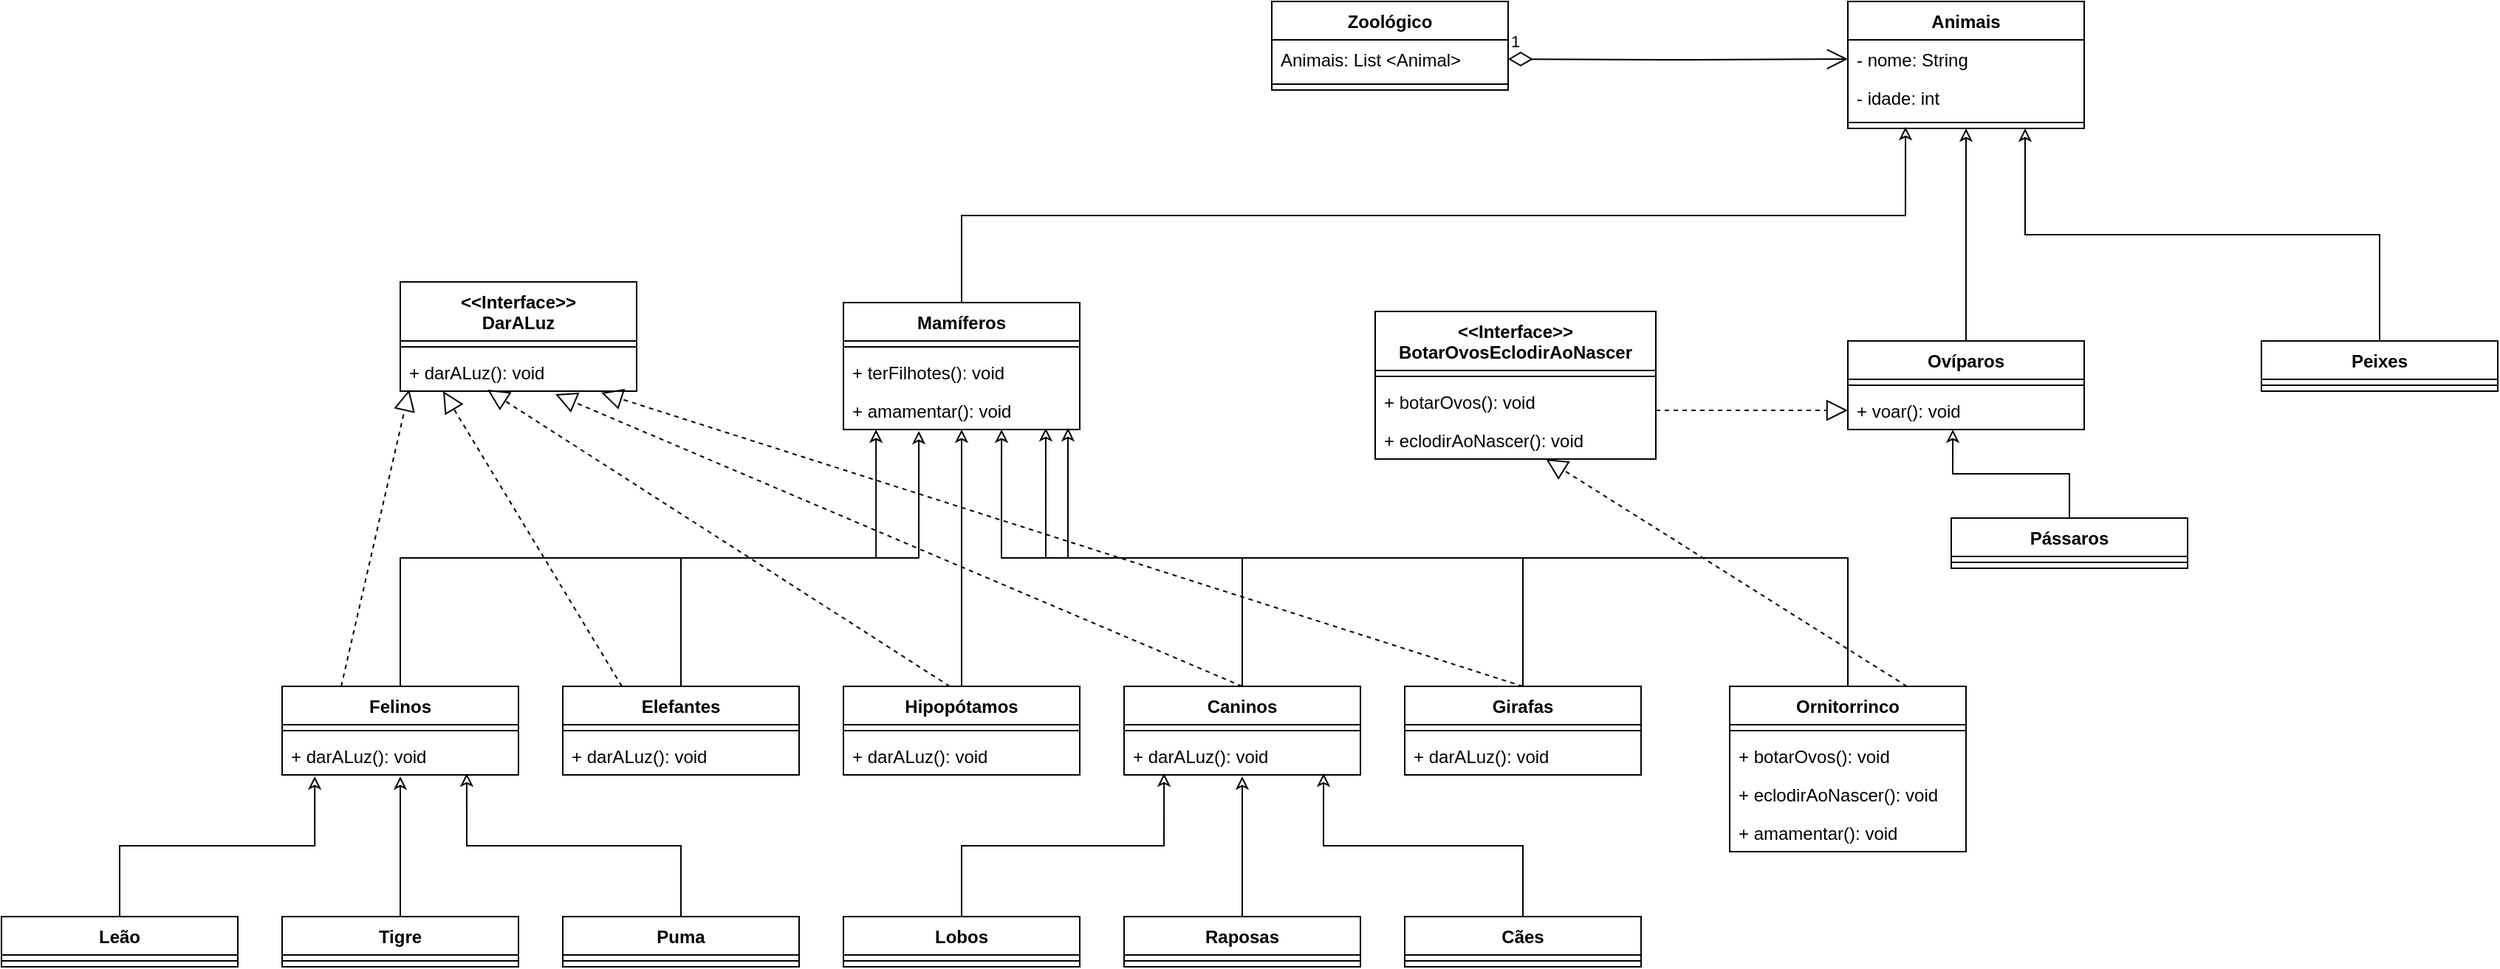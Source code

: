 <mxfile version="15.1.4" type="github">
  <diagram id="AXI-iKehqDf6gUb51_V0" name="Page-1">
    <mxGraphModel dx="2441" dy="682" grid="1" gridSize="10" guides="1" tooltips="1" connect="1" arrows="1" fold="1" page="1" pageScale="1" pageWidth="827" pageHeight="1169" math="0" shadow="0">
      <root>
        <mxCell id="0" />
        <mxCell id="1" parent="0" />
        <mxCell id="KPHBADnFTBT5gQEkyTwU-18" style="edgeStyle=orthogonalEdgeStyle;rounded=0;orthogonalLoop=1;jettySize=auto;html=1;entryX=0.244;entryY=0.875;entryDx=0;entryDy=0;entryPerimeter=0;endArrow=classic;endFill=0;" parent="1" source="KPHBADnFTBT5gQEkyTwU-1" target="KPHBADnFTBT5gQEkyTwU-7" edge="1">
          <mxGeometry relative="1" as="geometry" />
        </mxCell>
        <mxCell id="KPHBADnFTBT5gQEkyTwU-1" value="Mamíferos" style="swimlane;fontStyle=1;align=center;verticalAlign=top;childLayout=stackLayout;horizontal=1;startSize=26;horizontalStack=0;resizeParent=1;resizeParentMax=0;resizeLast=0;collapsible=1;marginBottom=0;" parent="1" vertex="1">
          <mxGeometry x="-150" y="284" width="160" height="86" as="geometry" />
        </mxCell>
        <mxCell id="KPHBADnFTBT5gQEkyTwU-3" value="" style="line;strokeWidth=1;fillColor=none;align=left;verticalAlign=middle;spacingTop=-1;spacingLeft=3;spacingRight=3;rotatable=0;labelPosition=right;points=[];portConstraint=eastwest;" parent="KPHBADnFTBT5gQEkyTwU-1" vertex="1">
          <mxGeometry y="26" width="160" height="8" as="geometry" />
        </mxCell>
        <mxCell id="KPHBADnFTBT5gQEkyTwU-4" value="+ terFilhotes(): void" style="text;strokeColor=none;fillColor=none;align=left;verticalAlign=top;spacingLeft=4;spacingRight=4;overflow=hidden;rotatable=0;points=[[0,0.5],[1,0.5]];portConstraint=eastwest;" parent="KPHBADnFTBT5gQEkyTwU-1" vertex="1">
          <mxGeometry y="34" width="160" height="26" as="geometry" />
        </mxCell>
        <mxCell id="KPHBADnFTBT5gQEkyTwU-24" value="+ amamentar(): void" style="text;strokeColor=none;fillColor=none;align=left;verticalAlign=top;spacingLeft=4;spacingRight=4;overflow=hidden;rotatable=0;points=[[0,0.5],[1,0.5]];portConstraint=eastwest;" parent="KPHBADnFTBT5gQEkyTwU-1" vertex="1">
          <mxGeometry y="60" width="160" height="26" as="geometry" />
        </mxCell>
        <mxCell id="KPHBADnFTBT5gQEkyTwU-5" value="Animais" style="swimlane;fontStyle=1;align=center;verticalAlign=top;childLayout=stackLayout;horizontal=1;startSize=26;horizontalStack=0;resizeParent=1;resizeParentMax=0;resizeLast=0;collapsible=1;marginBottom=0;" parent="1" vertex="1">
          <mxGeometry x="530" y="80" width="160" height="86" as="geometry" />
        </mxCell>
        <mxCell id="KPHBADnFTBT5gQEkyTwU-6" value="- nome: String" style="text;strokeColor=none;fillColor=none;align=left;verticalAlign=top;spacingLeft=4;spacingRight=4;overflow=hidden;rotatable=0;points=[[0,0.5],[1,0.5]];portConstraint=eastwest;" parent="KPHBADnFTBT5gQEkyTwU-5" vertex="1">
          <mxGeometry y="26" width="160" height="26" as="geometry" />
        </mxCell>
        <mxCell id="KPHBADnFTBT5gQEkyTwU-9" value="- idade: int" style="text;strokeColor=none;fillColor=none;align=left;verticalAlign=top;spacingLeft=4;spacingRight=4;overflow=hidden;rotatable=0;points=[[0,0.5],[1,0.5]];portConstraint=eastwest;" parent="KPHBADnFTBT5gQEkyTwU-5" vertex="1">
          <mxGeometry y="52" width="160" height="26" as="geometry" />
        </mxCell>
        <mxCell id="KPHBADnFTBT5gQEkyTwU-7" value="" style="line;strokeWidth=1;fillColor=none;align=left;verticalAlign=middle;spacingTop=-1;spacingLeft=3;spacingRight=3;rotatable=0;labelPosition=right;points=[];portConstraint=eastwest;" parent="KPHBADnFTBT5gQEkyTwU-5" vertex="1">
          <mxGeometry y="78" width="160" height="8" as="geometry" />
        </mxCell>
        <mxCell id="KPHBADnFTBT5gQEkyTwU-19" style="edgeStyle=orthogonalEdgeStyle;rounded=0;orthogonalLoop=1;jettySize=auto;html=1;exitX=0.5;exitY=0;exitDx=0;exitDy=0;entryX=0.5;entryY=1;entryDx=0;entryDy=0;endArrow=classic;endFill=0;" parent="1" source="KPHBADnFTBT5gQEkyTwU-10" target="KPHBADnFTBT5gQEkyTwU-5" edge="1">
          <mxGeometry relative="1" as="geometry" />
        </mxCell>
        <mxCell id="KPHBADnFTBT5gQEkyTwU-10" value="Ovíparos" style="swimlane;fontStyle=1;align=center;verticalAlign=top;childLayout=stackLayout;horizontal=1;startSize=26;horizontalStack=0;resizeParent=1;resizeParentMax=0;resizeLast=0;collapsible=1;marginBottom=0;" parent="1" vertex="1">
          <mxGeometry x="530" y="310" width="160" height="60" as="geometry" />
        </mxCell>
        <mxCell id="KPHBADnFTBT5gQEkyTwU-12" value="" style="line;strokeWidth=1;fillColor=none;align=left;verticalAlign=middle;spacingTop=-1;spacingLeft=3;spacingRight=3;rotatable=0;labelPosition=right;points=[];portConstraint=eastwest;" parent="KPHBADnFTBT5gQEkyTwU-10" vertex="1">
          <mxGeometry y="26" width="160" height="8" as="geometry" />
        </mxCell>
        <mxCell id="KPHBADnFTBT5gQEkyTwU-13" value="+ voar(): void" style="text;strokeColor=none;fillColor=none;align=left;verticalAlign=top;spacingLeft=4;spacingRight=4;overflow=hidden;rotatable=0;points=[[0,0.5],[1,0.5]];portConstraint=eastwest;" parent="KPHBADnFTBT5gQEkyTwU-10" vertex="1">
          <mxGeometry y="34" width="160" height="26" as="geometry" />
        </mxCell>
        <mxCell id="KPHBADnFTBT5gQEkyTwU-20" style="edgeStyle=orthogonalEdgeStyle;rounded=0;orthogonalLoop=1;jettySize=auto;html=1;exitX=0.5;exitY=0;exitDx=0;exitDy=0;entryX=0.75;entryY=1;entryDx=0;entryDy=0;endArrow=classic;endFill=0;" parent="1" source="KPHBADnFTBT5gQEkyTwU-14" target="KPHBADnFTBT5gQEkyTwU-5" edge="1">
          <mxGeometry relative="1" as="geometry" />
        </mxCell>
        <mxCell id="KPHBADnFTBT5gQEkyTwU-14" value="Peixes" style="swimlane;fontStyle=1;align=center;verticalAlign=top;childLayout=stackLayout;horizontal=1;startSize=26;horizontalStack=0;resizeParent=1;resizeParentMax=0;resizeLast=0;collapsible=1;marginBottom=0;" parent="1" vertex="1">
          <mxGeometry x="810" y="310" width="160" height="34" as="geometry" />
        </mxCell>
        <mxCell id="KPHBADnFTBT5gQEkyTwU-16" value="" style="line;strokeWidth=1;fillColor=none;align=left;verticalAlign=middle;spacingTop=-1;spacingLeft=3;spacingRight=3;rotatable=0;labelPosition=right;points=[];portConstraint=eastwest;" parent="KPHBADnFTBT5gQEkyTwU-14" vertex="1">
          <mxGeometry y="26" width="160" height="8" as="geometry" />
        </mxCell>
        <mxCell id="KPHBADnFTBT5gQEkyTwU-89" style="edgeStyle=orthogonalEdgeStyle;rounded=0;orthogonalLoop=1;jettySize=auto;html=1;entryX=0.669;entryY=1;entryDx=0;entryDy=0;entryPerimeter=0;endArrow=classic;endFill=0;" parent="1" source="KPHBADnFTBT5gQEkyTwU-25" target="KPHBADnFTBT5gQEkyTwU-24" edge="1">
          <mxGeometry relative="1" as="geometry" />
        </mxCell>
        <mxCell id="KPHBADnFTBT5gQEkyTwU-25" value="Caninos" style="swimlane;fontStyle=1;align=center;verticalAlign=top;childLayout=stackLayout;horizontal=1;startSize=26;horizontalStack=0;resizeParent=1;resizeParentMax=0;resizeLast=0;collapsible=1;marginBottom=0;" parent="1" vertex="1">
          <mxGeometry x="40" y="544" width="160" height="60" as="geometry" />
        </mxCell>
        <mxCell id="KPHBADnFTBT5gQEkyTwU-27" value="" style="line;strokeWidth=1;fillColor=none;align=left;verticalAlign=middle;spacingTop=-1;spacingLeft=3;spacingRight=3;rotatable=0;labelPosition=right;points=[];portConstraint=eastwest;" parent="KPHBADnFTBT5gQEkyTwU-25" vertex="1">
          <mxGeometry y="26" width="160" height="8" as="geometry" />
        </mxCell>
        <mxCell id="KPHBADnFTBT5gQEkyTwU-28" value="+ darALuz(): void" style="text;strokeColor=none;fillColor=none;align=left;verticalAlign=top;spacingLeft=4;spacingRight=4;overflow=hidden;rotatable=0;points=[[0,0.5],[1,0.5]];portConstraint=eastwest;" parent="KPHBADnFTBT5gQEkyTwU-25" vertex="1">
          <mxGeometry y="34" width="160" height="26" as="geometry" />
        </mxCell>
        <mxCell id="KPHBADnFTBT5gQEkyTwU-87" style="edgeStyle=orthogonalEdgeStyle;rounded=0;orthogonalLoop=1;jettySize=auto;html=1;entryX=0.319;entryY=1.038;entryDx=0;entryDy=0;entryPerimeter=0;endArrow=classic;endFill=0;" parent="1" source="KPHBADnFTBT5gQEkyTwU-29" target="KPHBADnFTBT5gQEkyTwU-24" edge="1">
          <mxGeometry relative="1" as="geometry" />
        </mxCell>
        <mxCell id="KPHBADnFTBT5gQEkyTwU-29" value="Elefantes" style="swimlane;fontStyle=1;align=center;verticalAlign=top;childLayout=stackLayout;horizontal=1;startSize=26;horizontalStack=0;resizeParent=1;resizeParentMax=0;resizeLast=0;collapsible=1;marginBottom=0;" parent="1" vertex="1">
          <mxGeometry x="-340" y="544" width="160" height="60" as="geometry" />
        </mxCell>
        <mxCell id="KPHBADnFTBT5gQEkyTwU-31" value="" style="line;strokeWidth=1;fillColor=none;align=left;verticalAlign=middle;spacingTop=-1;spacingLeft=3;spacingRight=3;rotatable=0;labelPosition=right;points=[];portConstraint=eastwest;" parent="KPHBADnFTBT5gQEkyTwU-29" vertex="1">
          <mxGeometry y="26" width="160" height="8" as="geometry" />
        </mxCell>
        <mxCell id="KPHBADnFTBT5gQEkyTwU-32" value="+ darALuz(): void" style="text;strokeColor=none;fillColor=none;align=left;verticalAlign=top;spacingLeft=4;spacingRight=4;overflow=hidden;rotatable=0;points=[[0,0.5],[1,0.5]];portConstraint=eastwest;" parent="KPHBADnFTBT5gQEkyTwU-29" vertex="1">
          <mxGeometry y="34" width="160" height="26" as="geometry" />
        </mxCell>
        <mxCell id="KPHBADnFTBT5gQEkyTwU-88" style="edgeStyle=orthogonalEdgeStyle;rounded=0;orthogonalLoop=1;jettySize=auto;html=1;entryX=0.5;entryY=1;entryDx=0;entryDy=0;entryPerimeter=0;endArrow=classic;endFill=0;" parent="1" source="KPHBADnFTBT5gQEkyTwU-33" target="KPHBADnFTBT5gQEkyTwU-24" edge="1">
          <mxGeometry relative="1" as="geometry" />
        </mxCell>
        <mxCell id="KPHBADnFTBT5gQEkyTwU-33" value="Hipopótamos" style="swimlane;fontStyle=1;align=center;verticalAlign=top;childLayout=stackLayout;horizontal=1;startSize=26;horizontalStack=0;resizeParent=1;resizeParentMax=0;resizeLast=0;collapsible=1;marginBottom=0;" parent="1" vertex="1">
          <mxGeometry x="-150" y="544" width="160" height="60" as="geometry" />
        </mxCell>
        <mxCell id="KPHBADnFTBT5gQEkyTwU-35" value="" style="line;strokeWidth=1;fillColor=none;align=left;verticalAlign=middle;spacingTop=-1;spacingLeft=3;spacingRight=3;rotatable=0;labelPosition=right;points=[];portConstraint=eastwest;" parent="KPHBADnFTBT5gQEkyTwU-33" vertex="1">
          <mxGeometry y="26" width="160" height="8" as="geometry" />
        </mxCell>
        <mxCell id="KPHBADnFTBT5gQEkyTwU-36" value="+ darALuz(): void" style="text;strokeColor=none;fillColor=none;align=left;verticalAlign=top;spacingLeft=4;spacingRight=4;overflow=hidden;rotatable=0;points=[[0,0.5],[1,0.5]];portConstraint=eastwest;" parent="KPHBADnFTBT5gQEkyTwU-33" vertex="1">
          <mxGeometry y="34" width="160" height="26" as="geometry" />
        </mxCell>
        <mxCell id="KPHBADnFTBT5gQEkyTwU-90" style="edgeStyle=orthogonalEdgeStyle;rounded=0;orthogonalLoop=1;jettySize=auto;html=1;entryX=0.856;entryY=0.962;entryDx=0;entryDy=0;entryPerimeter=0;endArrow=classic;endFill=0;" parent="1" source="KPHBADnFTBT5gQEkyTwU-37" target="KPHBADnFTBT5gQEkyTwU-24" edge="1">
          <mxGeometry relative="1" as="geometry" />
        </mxCell>
        <mxCell id="KPHBADnFTBT5gQEkyTwU-37" value="Girafas" style="swimlane;fontStyle=1;align=center;verticalAlign=top;childLayout=stackLayout;horizontal=1;startSize=26;horizontalStack=0;resizeParent=1;resizeParentMax=0;resizeLast=0;collapsible=1;marginBottom=0;" parent="1" vertex="1">
          <mxGeometry x="230" y="544" width="160" height="60" as="geometry" />
        </mxCell>
        <mxCell id="KPHBADnFTBT5gQEkyTwU-39" value="" style="line;strokeWidth=1;fillColor=none;align=left;verticalAlign=middle;spacingTop=-1;spacingLeft=3;spacingRight=3;rotatable=0;labelPosition=right;points=[];portConstraint=eastwest;" parent="KPHBADnFTBT5gQEkyTwU-37" vertex="1">
          <mxGeometry y="26" width="160" height="8" as="geometry" />
        </mxCell>
        <mxCell id="KPHBADnFTBT5gQEkyTwU-40" value="+ darALuz(): void" style="text;strokeColor=none;fillColor=none;align=left;verticalAlign=top;spacingLeft=4;spacingRight=4;overflow=hidden;rotatable=0;points=[[0,0.5],[1,0.5]];portConstraint=eastwest;" parent="KPHBADnFTBT5gQEkyTwU-37" vertex="1">
          <mxGeometry y="34" width="160" height="26" as="geometry" />
        </mxCell>
        <mxCell id="KPHBADnFTBT5gQEkyTwU-86" style="edgeStyle=orthogonalEdgeStyle;rounded=0;orthogonalLoop=1;jettySize=auto;html=1;entryX=0.138;entryY=1;entryDx=0;entryDy=0;entryPerimeter=0;endArrow=classic;endFill=0;" parent="1" source="KPHBADnFTBT5gQEkyTwU-41" target="KPHBADnFTBT5gQEkyTwU-24" edge="1">
          <mxGeometry relative="1" as="geometry" />
        </mxCell>
        <mxCell id="KPHBADnFTBT5gQEkyTwU-41" value="Felinos" style="swimlane;fontStyle=1;align=center;verticalAlign=top;childLayout=stackLayout;horizontal=1;startSize=26;horizontalStack=0;resizeParent=1;resizeParentMax=0;resizeLast=0;collapsible=1;marginBottom=0;" parent="1" vertex="1">
          <mxGeometry x="-530" y="544" width="160" height="60" as="geometry" />
        </mxCell>
        <mxCell id="KPHBADnFTBT5gQEkyTwU-43" value="" style="line;strokeWidth=1;fillColor=none;align=left;verticalAlign=middle;spacingTop=-1;spacingLeft=3;spacingRight=3;rotatable=0;labelPosition=right;points=[];portConstraint=eastwest;" parent="KPHBADnFTBT5gQEkyTwU-41" vertex="1">
          <mxGeometry y="26" width="160" height="8" as="geometry" />
        </mxCell>
        <mxCell id="KPHBADnFTBT5gQEkyTwU-44" value="+ darALuz(): void" style="text;strokeColor=none;fillColor=none;align=left;verticalAlign=top;spacingLeft=4;spacingRight=4;overflow=hidden;rotatable=0;points=[[0,0.5],[1,0.5]];portConstraint=eastwest;" parent="KPHBADnFTBT5gQEkyTwU-41" vertex="1">
          <mxGeometry y="34" width="160" height="26" as="geometry" />
        </mxCell>
        <mxCell id="KPHBADnFTBT5gQEkyTwU-80" style="edgeStyle=orthogonalEdgeStyle;rounded=0;orthogonalLoop=1;jettySize=auto;html=1;entryX=0.138;entryY=1.038;entryDx=0;entryDy=0;entryPerimeter=0;endArrow=classic;endFill=0;" parent="1" source="KPHBADnFTBT5gQEkyTwU-45" target="KPHBADnFTBT5gQEkyTwU-44" edge="1">
          <mxGeometry relative="1" as="geometry" />
        </mxCell>
        <mxCell id="KPHBADnFTBT5gQEkyTwU-45" value="Leão" style="swimlane;fontStyle=1;align=center;verticalAlign=top;childLayout=stackLayout;horizontal=1;startSize=26;horizontalStack=0;resizeParent=1;resizeParentMax=0;resizeLast=0;collapsible=1;marginBottom=0;" parent="1" vertex="1">
          <mxGeometry x="-720" y="700" width="160" height="34" as="geometry" />
        </mxCell>
        <mxCell id="KPHBADnFTBT5gQEkyTwU-47" value="" style="line;strokeWidth=1;fillColor=none;align=left;verticalAlign=middle;spacingTop=-1;spacingLeft=3;spacingRight=3;rotatable=0;labelPosition=right;points=[];portConstraint=eastwest;" parent="KPHBADnFTBT5gQEkyTwU-45" vertex="1">
          <mxGeometry y="26" width="160" height="8" as="geometry" />
        </mxCell>
        <mxCell id="KPHBADnFTBT5gQEkyTwU-81" style="edgeStyle=orthogonalEdgeStyle;rounded=0;orthogonalLoop=1;jettySize=auto;html=1;exitX=0.5;exitY=0;exitDx=0;exitDy=0;entryX=0.5;entryY=1.038;entryDx=0;entryDy=0;entryPerimeter=0;endArrow=classic;endFill=0;" parent="1" source="KPHBADnFTBT5gQEkyTwU-49" target="KPHBADnFTBT5gQEkyTwU-44" edge="1">
          <mxGeometry relative="1" as="geometry" />
        </mxCell>
        <mxCell id="KPHBADnFTBT5gQEkyTwU-49" value="Tigre" style="swimlane;fontStyle=1;align=center;verticalAlign=top;childLayout=stackLayout;horizontal=1;startSize=26;horizontalStack=0;resizeParent=1;resizeParentMax=0;resizeLast=0;collapsible=1;marginBottom=0;" parent="1" vertex="1">
          <mxGeometry x="-530" y="700" width="160" height="34" as="geometry" />
        </mxCell>
        <mxCell id="KPHBADnFTBT5gQEkyTwU-51" value="" style="line;strokeWidth=1;fillColor=none;align=left;verticalAlign=middle;spacingTop=-1;spacingLeft=3;spacingRight=3;rotatable=0;labelPosition=right;points=[];portConstraint=eastwest;" parent="KPHBADnFTBT5gQEkyTwU-49" vertex="1">
          <mxGeometry y="26" width="160" height="8" as="geometry" />
        </mxCell>
        <mxCell id="KPHBADnFTBT5gQEkyTwU-82" style="edgeStyle=orthogonalEdgeStyle;rounded=0;orthogonalLoop=1;jettySize=auto;html=1;entryX=0.781;entryY=0.962;entryDx=0;entryDy=0;entryPerimeter=0;endArrow=classic;endFill=0;" parent="1" source="KPHBADnFTBT5gQEkyTwU-53" target="KPHBADnFTBT5gQEkyTwU-44" edge="1">
          <mxGeometry relative="1" as="geometry" />
        </mxCell>
        <mxCell id="KPHBADnFTBT5gQEkyTwU-53" value="Puma" style="swimlane;fontStyle=1;align=center;verticalAlign=top;childLayout=stackLayout;horizontal=1;startSize=26;horizontalStack=0;resizeParent=1;resizeParentMax=0;resizeLast=0;collapsible=1;marginBottom=0;" parent="1" vertex="1">
          <mxGeometry x="-340" y="700" width="160" height="34" as="geometry" />
        </mxCell>
        <mxCell id="KPHBADnFTBT5gQEkyTwU-55" value="" style="line;strokeWidth=1;fillColor=none;align=left;verticalAlign=middle;spacingTop=-1;spacingLeft=3;spacingRight=3;rotatable=0;labelPosition=right;points=[];portConstraint=eastwest;" parent="KPHBADnFTBT5gQEkyTwU-53" vertex="1">
          <mxGeometry y="26" width="160" height="8" as="geometry" />
        </mxCell>
        <mxCell id="KPHBADnFTBT5gQEkyTwU-83" style="edgeStyle=orthogonalEdgeStyle;rounded=0;orthogonalLoop=1;jettySize=auto;html=1;entryX=0.169;entryY=0.962;entryDx=0;entryDy=0;entryPerimeter=0;endArrow=classic;endFill=0;" parent="1" source="KPHBADnFTBT5gQEkyTwU-57" target="KPHBADnFTBT5gQEkyTwU-28" edge="1">
          <mxGeometry relative="1" as="geometry" />
        </mxCell>
        <mxCell id="KPHBADnFTBT5gQEkyTwU-57" value="Lobos" style="swimlane;fontStyle=1;align=center;verticalAlign=top;childLayout=stackLayout;horizontal=1;startSize=26;horizontalStack=0;resizeParent=1;resizeParentMax=0;resizeLast=0;collapsible=1;marginBottom=0;" parent="1" vertex="1">
          <mxGeometry x="-150" y="700" width="160" height="34" as="geometry" />
        </mxCell>
        <mxCell id="KPHBADnFTBT5gQEkyTwU-59" value="" style="line;strokeWidth=1;fillColor=none;align=left;verticalAlign=middle;spacingTop=-1;spacingLeft=3;spacingRight=3;rotatable=0;labelPosition=right;points=[];portConstraint=eastwest;" parent="KPHBADnFTBT5gQEkyTwU-57" vertex="1">
          <mxGeometry y="26" width="160" height="8" as="geometry" />
        </mxCell>
        <mxCell id="KPHBADnFTBT5gQEkyTwU-84" style="edgeStyle=orthogonalEdgeStyle;rounded=0;orthogonalLoop=1;jettySize=auto;html=1;entryX=0.5;entryY=1.038;entryDx=0;entryDy=0;entryPerimeter=0;endArrow=classic;endFill=0;" parent="1" source="KPHBADnFTBT5gQEkyTwU-61" target="KPHBADnFTBT5gQEkyTwU-28" edge="1">
          <mxGeometry relative="1" as="geometry" />
        </mxCell>
        <mxCell id="KPHBADnFTBT5gQEkyTwU-61" value="Raposas" style="swimlane;fontStyle=1;align=center;verticalAlign=top;childLayout=stackLayout;horizontal=1;startSize=26;horizontalStack=0;resizeParent=1;resizeParentMax=0;resizeLast=0;collapsible=1;marginBottom=0;" parent="1" vertex="1">
          <mxGeometry x="40" y="700" width="160" height="34" as="geometry" />
        </mxCell>
        <mxCell id="KPHBADnFTBT5gQEkyTwU-63" value="" style="line;strokeWidth=1;fillColor=none;align=left;verticalAlign=middle;spacingTop=-1;spacingLeft=3;spacingRight=3;rotatable=0;labelPosition=right;points=[];portConstraint=eastwest;" parent="KPHBADnFTBT5gQEkyTwU-61" vertex="1">
          <mxGeometry y="26" width="160" height="8" as="geometry" />
        </mxCell>
        <mxCell id="KPHBADnFTBT5gQEkyTwU-85" style="edgeStyle=orthogonalEdgeStyle;rounded=0;orthogonalLoop=1;jettySize=auto;html=1;entryX=0.844;entryY=0.962;entryDx=0;entryDy=0;entryPerimeter=0;endArrow=classic;endFill=0;" parent="1" source="KPHBADnFTBT5gQEkyTwU-65" target="KPHBADnFTBT5gQEkyTwU-28" edge="1">
          <mxGeometry relative="1" as="geometry" />
        </mxCell>
        <mxCell id="KPHBADnFTBT5gQEkyTwU-65" value="Cães" style="swimlane;fontStyle=1;align=center;verticalAlign=top;childLayout=stackLayout;horizontal=1;startSize=26;horizontalStack=0;resizeParent=1;resizeParentMax=0;resizeLast=0;collapsible=1;marginBottom=0;" parent="1" vertex="1">
          <mxGeometry x="230" y="700" width="160" height="34" as="geometry" />
        </mxCell>
        <mxCell id="KPHBADnFTBT5gQEkyTwU-67" value="" style="line;strokeWidth=1;fillColor=none;align=left;verticalAlign=middle;spacingTop=-1;spacingLeft=3;spacingRight=3;rotatable=0;labelPosition=right;points=[];portConstraint=eastwest;" parent="KPHBADnFTBT5gQEkyTwU-65" vertex="1">
          <mxGeometry y="26" width="160" height="8" as="geometry" />
        </mxCell>
        <mxCell id="KPHBADnFTBT5gQEkyTwU-92" style="edgeStyle=orthogonalEdgeStyle;rounded=0;orthogonalLoop=1;jettySize=auto;html=1;endArrow=classic;endFill=0;entryX=0.444;entryY=1;entryDx=0;entryDy=0;entryPerimeter=0;" parent="1" source="KPHBADnFTBT5gQEkyTwU-72" target="KPHBADnFTBT5gQEkyTwU-13" edge="1">
          <mxGeometry relative="1" as="geometry">
            <mxPoint x="600" y="410" as="targetPoint" />
          </mxGeometry>
        </mxCell>
        <mxCell id="KPHBADnFTBT5gQEkyTwU-72" value="Pássaros" style="swimlane;fontStyle=1;align=center;verticalAlign=top;childLayout=stackLayout;horizontal=1;startSize=26;horizontalStack=0;resizeParent=1;resizeParentMax=0;resizeLast=0;collapsible=1;marginBottom=0;" parent="1" vertex="1">
          <mxGeometry x="600" y="430" width="160" height="34" as="geometry" />
        </mxCell>
        <mxCell id="KPHBADnFTBT5gQEkyTwU-74" value="" style="line;strokeWidth=1;fillColor=none;align=left;verticalAlign=middle;spacingTop=-1;spacingLeft=3;spacingRight=3;rotatable=0;labelPosition=right;points=[];portConstraint=eastwest;" parent="KPHBADnFTBT5gQEkyTwU-72" vertex="1">
          <mxGeometry y="26" width="160" height="8" as="geometry" />
        </mxCell>
        <mxCell id="GZ3L64AyCh6zNMkx3Imd-5" style="edgeStyle=orthogonalEdgeStyle;rounded=0;orthogonalLoop=1;jettySize=auto;html=1;entryX=0.95;entryY=0.962;entryDx=0;entryDy=0;entryPerimeter=0;endArrow=classic;endFill=0;" edge="1" parent="1" source="KPHBADnFTBT5gQEkyTwU-94" target="KPHBADnFTBT5gQEkyTwU-24">
          <mxGeometry relative="1" as="geometry" />
        </mxCell>
        <mxCell id="KPHBADnFTBT5gQEkyTwU-94" value="Ornitorrinco" style="swimlane;fontStyle=1;align=center;verticalAlign=top;childLayout=stackLayout;horizontal=1;startSize=26;horizontalStack=0;resizeParent=1;resizeParentMax=0;resizeLast=0;collapsible=1;marginBottom=0;" parent="1" vertex="1">
          <mxGeometry x="450" y="544" width="160" height="112" as="geometry" />
        </mxCell>
        <mxCell id="KPHBADnFTBT5gQEkyTwU-96" value="" style="line;strokeWidth=1;fillColor=none;align=left;verticalAlign=middle;spacingTop=-1;spacingLeft=3;spacingRight=3;rotatable=0;labelPosition=right;points=[];portConstraint=eastwest;" parent="KPHBADnFTBT5gQEkyTwU-94" vertex="1">
          <mxGeometry y="26" width="160" height="8" as="geometry" />
        </mxCell>
        <mxCell id="KPHBADnFTBT5gQEkyTwU-97" value="+ botarOvos(): void" style="text;strokeColor=none;fillColor=none;align=left;verticalAlign=top;spacingLeft=4;spacingRight=4;overflow=hidden;rotatable=0;points=[[0,0.5],[1,0.5]];portConstraint=eastwest;" parent="KPHBADnFTBT5gQEkyTwU-94" vertex="1">
          <mxGeometry y="34" width="160" height="26" as="geometry" />
        </mxCell>
        <mxCell id="KPHBADnFTBT5gQEkyTwU-120" value="+ eclodirAoNascer(): void" style="text;strokeColor=none;fillColor=none;align=left;verticalAlign=top;spacingLeft=4;spacingRight=4;overflow=hidden;rotatable=0;points=[[0,0.5],[1,0.5]];portConstraint=eastwest;" parent="KPHBADnFTBT5gQEkyTwU-94" vertex="1">
          <mxGeometry y="60" width="160" height="26" as="geometry" />
        </mxCell>
        <mxCell id="KPHBADnFTBT5gQEkyTwU-121" value="+ amamentar(): void" style="text;strokeColor=none;fillColor=none;align=left;verticalAlign=top;spacingLeft=4;spacingRight=4;overflow=hidden;rotatable=0;points=[[0,0.5],[1,0.5]];portConstraint=eastwest;" parent="KPHBADnFTBT5gQEkyTwU-94" vertex="1">
          <mxGeometry y="86" width="160" height="26" as="geometry" />
        </mxCell>
        <mxCell id="KPHBADnFTBT5gQEkyTwU-98" value="Zoológico" style="swimlane;fontStyle=1;align=center;verticalAlign=top;childLayout=stackLayout;horizontal=1;startSize=26;horizontalStack=0;resizeParent=1;resizeParentMax=0;resizeLast=0;collapsible=1;marginBottom=0;" parent="1" vertex="1">
          <mxGeometry x="140" y="80" width="160" height="60" as="geometry" />
        </mxCell>
        <mxCell id="KPHBADnFTBT5gQEkyTwU-99" value="Animais: List &lt;Animal&gt;" style="text;strokeColor=none;fillColor=none;align=left;verticalAlign=top;spacingLeft=4;spacingRight=4;overflow=hidden;rotatable=0;points=[[0,0.5],[1,0.5]];portConstraint=eastwest;" parent="KPHBADnFTBT5gQEkyTwU-98" vertex="1">
          <mxGeometry y="26" width="160" height="26" as="geometry" />
        </mxCell>
        <mxCell id="KPHBADnFTBT5gQEkyTwU-100" value="" style="line;strokeWidth=1;fillColor=none;align=left;verticalAlign=middle;spacingTop=-1;spacingLeft=3;spacingRight=3;rotatable=0;labelPosition=right;points=[];portConstraint=eastwest;" parent="KPHBADnFTBT5gQEkyTwU-98" vertex="1">
          <mxGeometry y="52" width="160" height="8" as="geometry" />
        </mxCell>
        <mxCell id="KPHBADnFTBT5gQEkyTwU-102" value="1" style="endArrow=open;html=1;endSize=12;startArrow=diamondThin;startSize=14;startFill=0;edgeStyle=orthogonalEdgeStyle;align=left;verticalAlign=bottom;entryX=0;entryY=0.5;entryDx=0;entryDy=0;" parent="1" target="KPHBADnFTBT5gQEkyTwU-6" edge="1">
          <mxGeometry x="-1" y="3" relative="1" as="geometry">
            <mxPoint x="300" y="119" as="sourcePoint" />
            <mxPoint x="400" y="230" as="targetPoint" />
          </mxGeometry>
        </mxCell>
        <mxCell id="KPHBADnFTBT5gQEkyTwU-103" value="&lt;&lt;Interface&gt;&gt;&#xa;BotarOvosEclodirAoNascer" style="swimlane;fontStyle=1;align=center;verticalAlign=top;childLayout=stackLayout;horizontal=1;startSize=40;horizontalStack=0;resizeParent=1;resizeParentMax=0;resizeLast=0;collapsible=1;marginBottom=0;" parent="1" vertex="1">
          <mxGeometry x="210" y="290" width="190" height="100" as="geometry" />
        </mxCell>
        <mxCell id="KPHBADnFTBT5gQEkyTwU-105" value="" style="line;strokeWidth=1;fillColor=none;align=left;verticalAlign=middle;spacingTop=-1;spacingLeft=3;spacingRight=3;rotatable=0;labelPosition=right;points=[];portConstraint=eastwest;" parent="KPHBADnFTBT5gQEkyTwU-103" vertex="1">
          <mxGeometry y="40" width="190" height="8" as="geometry" />
        </mxCell>
        <mxCell id="KPHBADnFTBT5gQEkyTwU-106" value="+ botarOvos(): void" style="text;strokeColor=none;fillColor=none;align=left;verticalAlign=top;spacingLeft=4;spacingRight=4;overflow=hidden;rotatable=0;points=[[0,0.5],[1,0.5]];portConstraint=eastwest;" parent="KPHBADnFTBT5gQEkyTwU-103" vertex="1">
          <mxGeometry y="48" width="190" height="26" as="geometry" />
        </mxCell>
        <mxCell id="GZ3L64AyCh6zNMkx3Imd-3" value="+ eclodirAoNascer(): void" style="text;strokeColor=none;fillColor=none;align=left;verticalAlign=top;spacingLeft=4;spacingRight=4;overflow=hidden;rotatable=0;points=[[0,0.5],[1,0.5]];portConstraint=eastwest;" vertex="1" parent="KPHBADnFTBT5gQEkyTwU-103">
          <mxGeometry y="74" width="190" height="26" as="geometry" />
        </mxCell>
        <mxCell id="KPHBADnFTBT5gQEkyTwU-114" value="&lt;&lt;Interface&gt;&gt;&#xa;DarALuz" style="swimlane;fontStyle=1;align=center;verticalAlign=top;childLayout=stackLayout;horizontal=1;startSize=40;horizontalStack=0;resizeParent=1;resizeParentMax=0;resizeLast=0;collapsible=1;marginBottom=0;" parent="1" vertex="1">
          <mxGeometry x="-450" y="270" width="160" height="74" as="geometry" />
        </mxCell>
        <mxCell id="KPHBADnFTBT5gQEkyTwU-116" value="" style="line;strokeWidth=1;fillColor=none;align=left;verticalAlign=middle;spacingTop=-1;spacingLeft=3;spacingRight=3;rotatable=0;labelPosition=right;points=[];portConstraint=eastwest;" parent="KPHBADnFTBT5gQEkyTwU-114" vertex="1">
          <mxGeometry y="40" width="160" height="8" as="geometry" />
        </mxCell>
        <mxCell id="KPHBADnFTBT5gQEkyTwU-117" value="+ darALuz(): void" style="text;strokeColor=none;fillColor=none;align=left;verticalAlign=top;spacingLeft=4;spacingRight=4;overflow=hidden;rotatable=0;points=[[0,0.5],[1,0.5]];portConstraint=eastwest;" parent="KPHBADnFTBT5gQEkyTwU-114" vertex="1">
          <mxGeometry y="48" width="160" height="26" as="geometry" />
        </mxCell>
        <mxCell id="GZ3L64AyCh6zNMkx3Imd-1" value="" style="endArrow=block;dashed=1;endFill=0;endSize=12;html=1;entryX=0;entryY=0.5;entryDx=0;entryDy=0;" edge="1" parent="1" target="KPHBADnFTBT5gQEkyTwU-13">
          <mxGeometry width="160" relative="1" as="geometry">
            <mxPoint x="400" y="357" as="sourcePoint" />
            <mxPoint x="350" y="540" as="targetPoint" />
          </mxGeometry>
        </mxCell>
        <mxCell id="GZ3L64AyCh6zNMkx3Imd-6" value="" style="endArrow=block;dashed=1;endFill=0;endSize=12;html=1;exitX=0.75;exitY=0;exitDx=0;exitDy=0;" edge="1" parent="1" source="KPHBADnFTBT5gQEkyTwU-94" target="GZ3L64AyCh6zNMkx3Imd-3">
          <mxGeometry width="160" relative="1" as="geometry">
            <mxPoint x="140" y="500" as="sourcePoint" />
            <mxPoint x="300" y="500" as="targetPoint" />
          </mxGeometry>
        </mxCell>
        <mxCell id="GZ3L64AyCh6zNMkx3Imd-7" value="" style="endArrow=block;dashed=1;endFill=0;endSize=12;html=1;exitX=0.25;exitY=0;exitDx=0;exitDy=0;entryX=0.038;entryY=0.962;entryDx=0;entryDy=0;entryPerimeter=0;" edge="1" parent="1" source="KPHBADnFTBT5gQEkyTwU-41" target="KPHBADnFTBT5gQEkyTwU-117">
          <mxGeometry width="160" relative="1" as="geometry">
            <mxPoint x="-120" y="510" as="sourcePoint" />
            <mxPoint x="40" y="510" as="targetPoint" />
          </mxGeometry>
        </mxCell>
        <mxCell id="GZ3L64AyCh6zNMkx3Imd-8" value="" style="endArrow=block;dashed=1;endFill=0;endSize=12;html=1;exitX=0.25;exitY=0;exitDx=0;exitDy=0;entryX=0.181;entryY=1;entryDx=0;entryDy=0;entryPerimeter=0;" edge="1" parent="1" source="KPHBADnFTBT5gQEkyTwU-29" target="KPHBADnFTBT5gQEkyTwU-117">
          <mxGeometry width="160" relative="1" as="geometry">
            <mxPoint x="-120" y="510" as="sourcePoint" />
            <mxPoint x="-430" y="389" as="targetPoint" />
          </mxGeometry>
        </mxCell>
        <mxCell id="GZ3L64AyCh6zNMkx3Imd-9" value="" style="endArrow=block;dashed=1;endFill=0;endSize=12;html=1;exitX=0.45;exitY=0;exitDx=0;exitDy=0;exitPerimeter=0;entryX=0.369;entryY=0.962;entryDx=0;entryDy=0;entryPerimeter=0;" edge="1" parent="1" source="KPHBADnFTBT5gQEkyTwU-33" target="KPHBADnFTBT5gQEkyTwU-117">
          <mxGeometry width="160" relative="1" as="geometry">
            <mxPoint x="-240" y="510" as="sourcePoint" />
            <mxPoint x="-80" y="510" as="targetPoint" />
          </mxGeometry>
        </mxCell>
        <mxCell id="GZ3L64AyCh6zNMkx3Imd-10" value="" style="endArrow=block;dashed=1;endFill=0;endSize=12;html=1;exitX=0.5;exitY=0;exitDx=0;exitDy=0;entryX=0.656;entryY=1.077;entryDx=0;entryDy=0;entryPerimeter=0;" edge="1" parent="1" source="KPHBADnFTBT5gQEkyTwU-25" target="KPHBADnFTBT5gQEkyTwU-117">
          <mxGeometry width="160" relative="1" as="geometry">
            <mxPoint x="-240" y="510" as="sourcePoint" />
            <mxPoint x="-80" y="510" as="targetPoint" />
          </mxGeometry>
        </mxCell>
        <mxCell id="GZ3L64AyCh6zNMkx3Imd-11" value="" style="endArrow=block;dashed=1;endFill=0;endSize=12;html=1;exitX=0.5;exitY=0;exitDx=0;exitDy=0;entryX=0.85;entryY=1.038;entryDx=0;entryDy=0;entryPerimeter=0;" edge="1" parent="1" source="KPHBADnFTBT5gQEkyTwU-37" target="KPHBADnFTBT5gQEkyTwU-117">
          <mxGeometry width="160" relative="1" as="geometry">
            <mxPoint x="-180" y="520" as="sourcePoint" />
            <mxPoint x="-20" y="520" as="targetPoint" />
          </mxGeometry>
        </mxCell>
      </root>
    </mxGraphModel>
  </diagram>
</mxfile>
